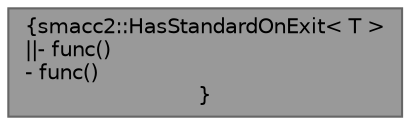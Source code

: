 digraph "smacc2::HasStandardOnExit&lt; T &gt;"
{
 // LATEX_PDF_SIZE
  bgcolor="transparent";
  edge [fontname=Helvetica,fontsize=10,labelfontname=Helvetica,labelfontsize=10];
  node [fontname=Helvetica,fontsize=10,shape=box,height=0.2,width=0.4];
  Node1 [label="{smacc2::HasStandardOnExit\< T \>\n||- func()\l- func()\l}",height=0.2,width=0.4,color="gray40", fillcolor="grey60", style="filled", fontcolor="black",tooltip=" "];
}
